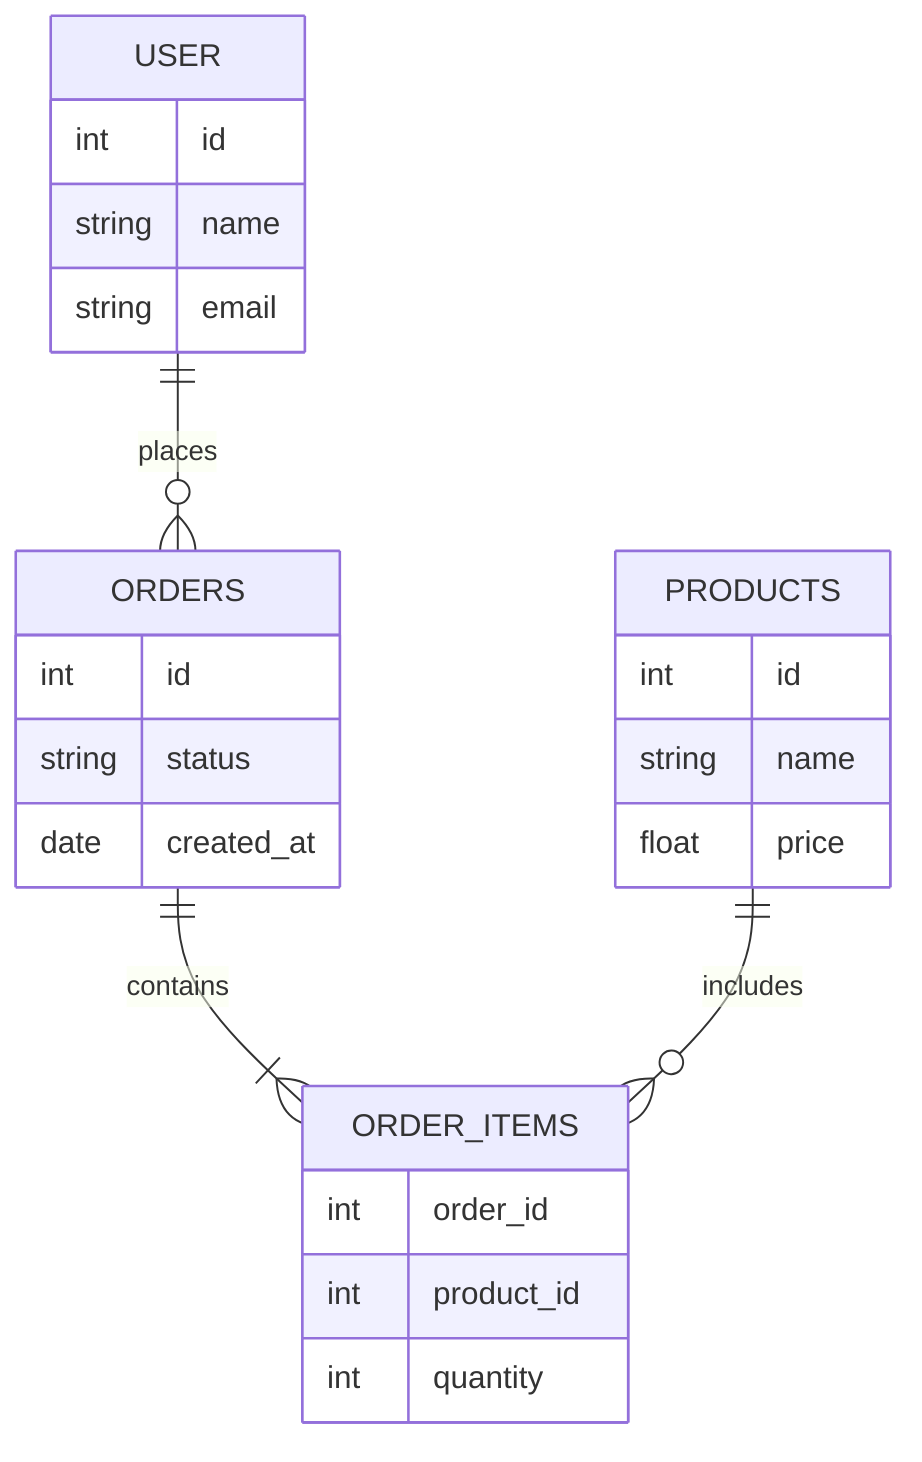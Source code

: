erDiagram
  USER ||--o{ ORDERS : places
  USER {
    int id
    string name
    string email
  }
  ORDERS ||--|{ ORDER_ITEMS : contains
  ORDERS {
    int id
    string status
    date created_at
  }
  ORDER_ITEMS {
    int order_id
    int product_id
    int quantity
  }
  PRODUCTS ||--o{ ORDER_ITEMS : includes
  PRODUCTS {
    int id
    string name
    float price
  }